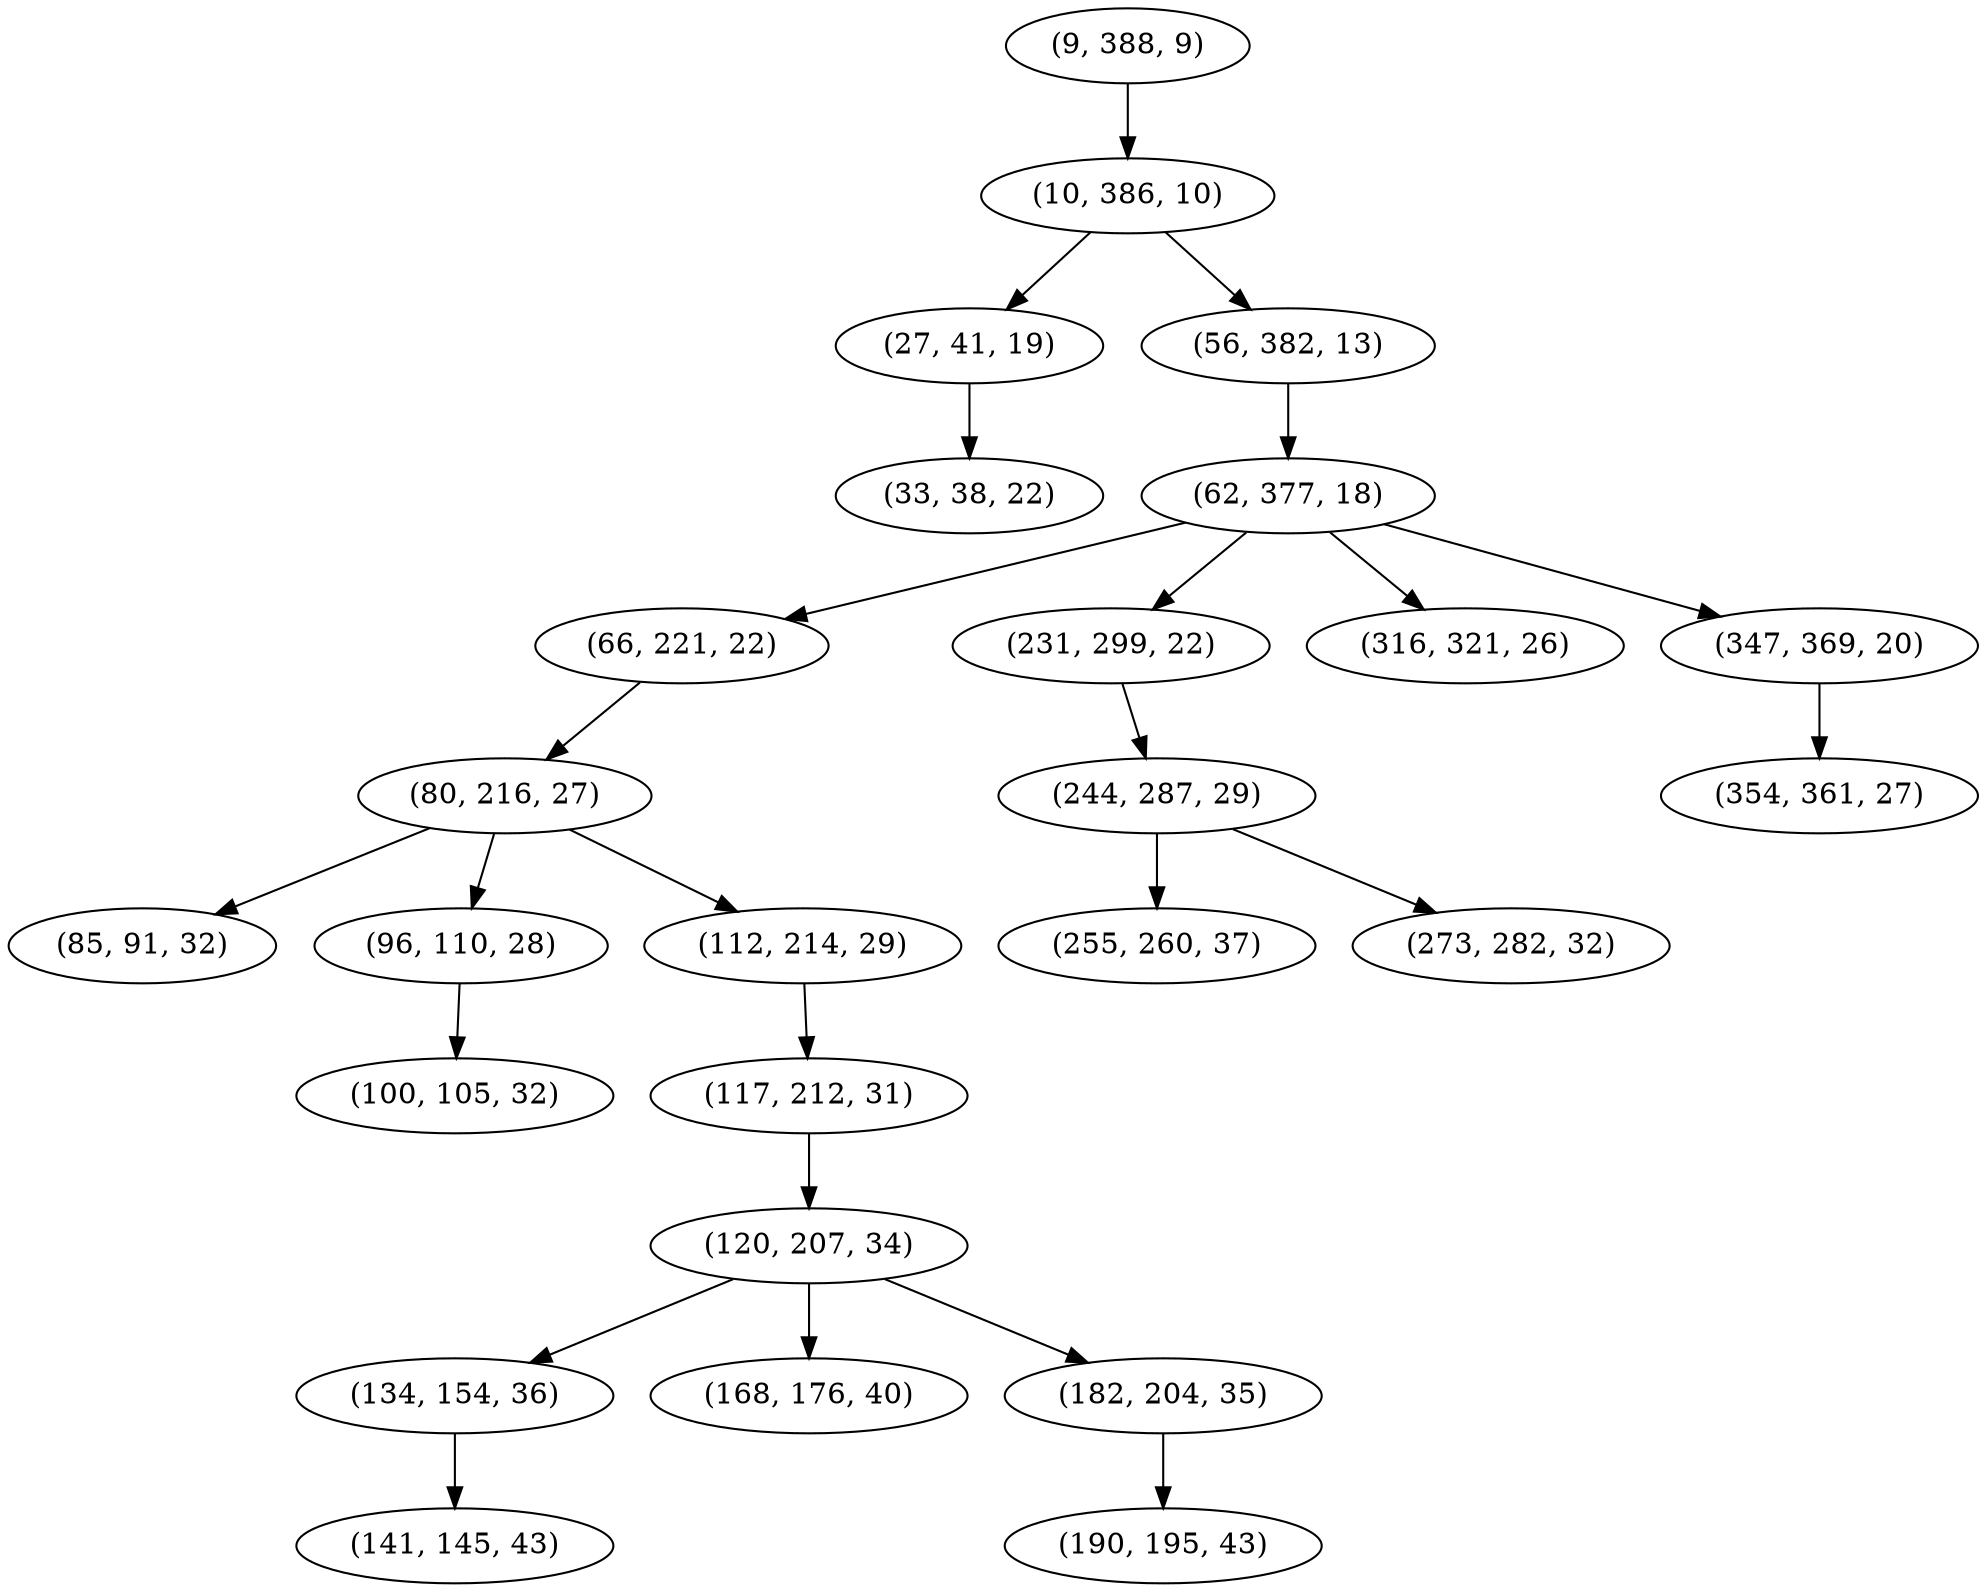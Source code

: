 digraph tree {
    "(9, 388, 9)";
    "(10, 386, 10)";
    "(27, 41, 19)";
    "(33, 38, 22)";
    "(56, 382, 13)";
    "(62, 377, 18)";
    "(66, 221, 22)";
    "(80, 216, 27)";
    "(85, 91, 32)";
    "(96, 110, 28)";
    "(100, 105, 32)";
    "(112, 214, 29)";
    "(117, 212, 31)";
    "(120, 207, 34)";
    "(134, 154, 36)";
    "(141, 145, 43)";
    "(168, 176, 40)";
    "(182, 204, 35)";
    "(190, 195, 43)";
    "(231, 299, 22)";
    "(244, 287, 29)";
    "(255, 260, 37)";
    "(273, 282, 32)";
    "(316, 321, 26)";
    "(347, 369, 20)";
    "(354, 361, 27)";
    "(9, 388, 9)" -> "(10, 386, 10)";
    "(10, 386, 10)" -> "(27, 41, 19)";
    "(10, 386, 10)" -> "(56, 382, 13)";
    "(27, 41, 19)" -> "(33, 38, 22)";
    "(56, 382, 13)" -> "(62, 377, 18)";
    "(62, 377, 18)" -> "(66, 221, 22)";
    "(62, 377, 18)" -> "(231, 299, 22)";
    "(62, 377, 18)" -> "(316, 321, 26)";
    "(62, 377, 18)" -> "(347, 369, 20)";
    "(66, 221, 22)" -> "(80, 216, 27)";
    "(80, 216, 27)" -> "(85, 91, 32)";
    "(80, 216, 27)" -> "(96, 110, 28)";
    "(80, 216, 27)" -> "(112, 214, 29)";
    "(96, 110, 28)" -> "(100, 105, 32)";
    "(112, 214, 29)" -> "(117, 212, 31)";
    "(117, 212, 31)" -> "(120, 207, 34)";
    "(120, 207, 34)" -> "(134, 154, 36)";
    "(120, 207, 34)" -> "(168, 176, 40)";
    "(120, 207, 34)" -> "(182, 204, 35)";
    "(134, 154, 36)" -> "(141, 145, 43)";
    "(182, 204, 35)" -> "(190, 195, 43)";
    "(231, 299, 22)" -> "(244, 287, 29)";
    "(244, 287, 29)" -> "(255, 260, 37)";
    "(244, 287, 29)" -> "(273, 282, 32)";
    "(347, 369, 20)" -> "(354, 361, 27)";
}

